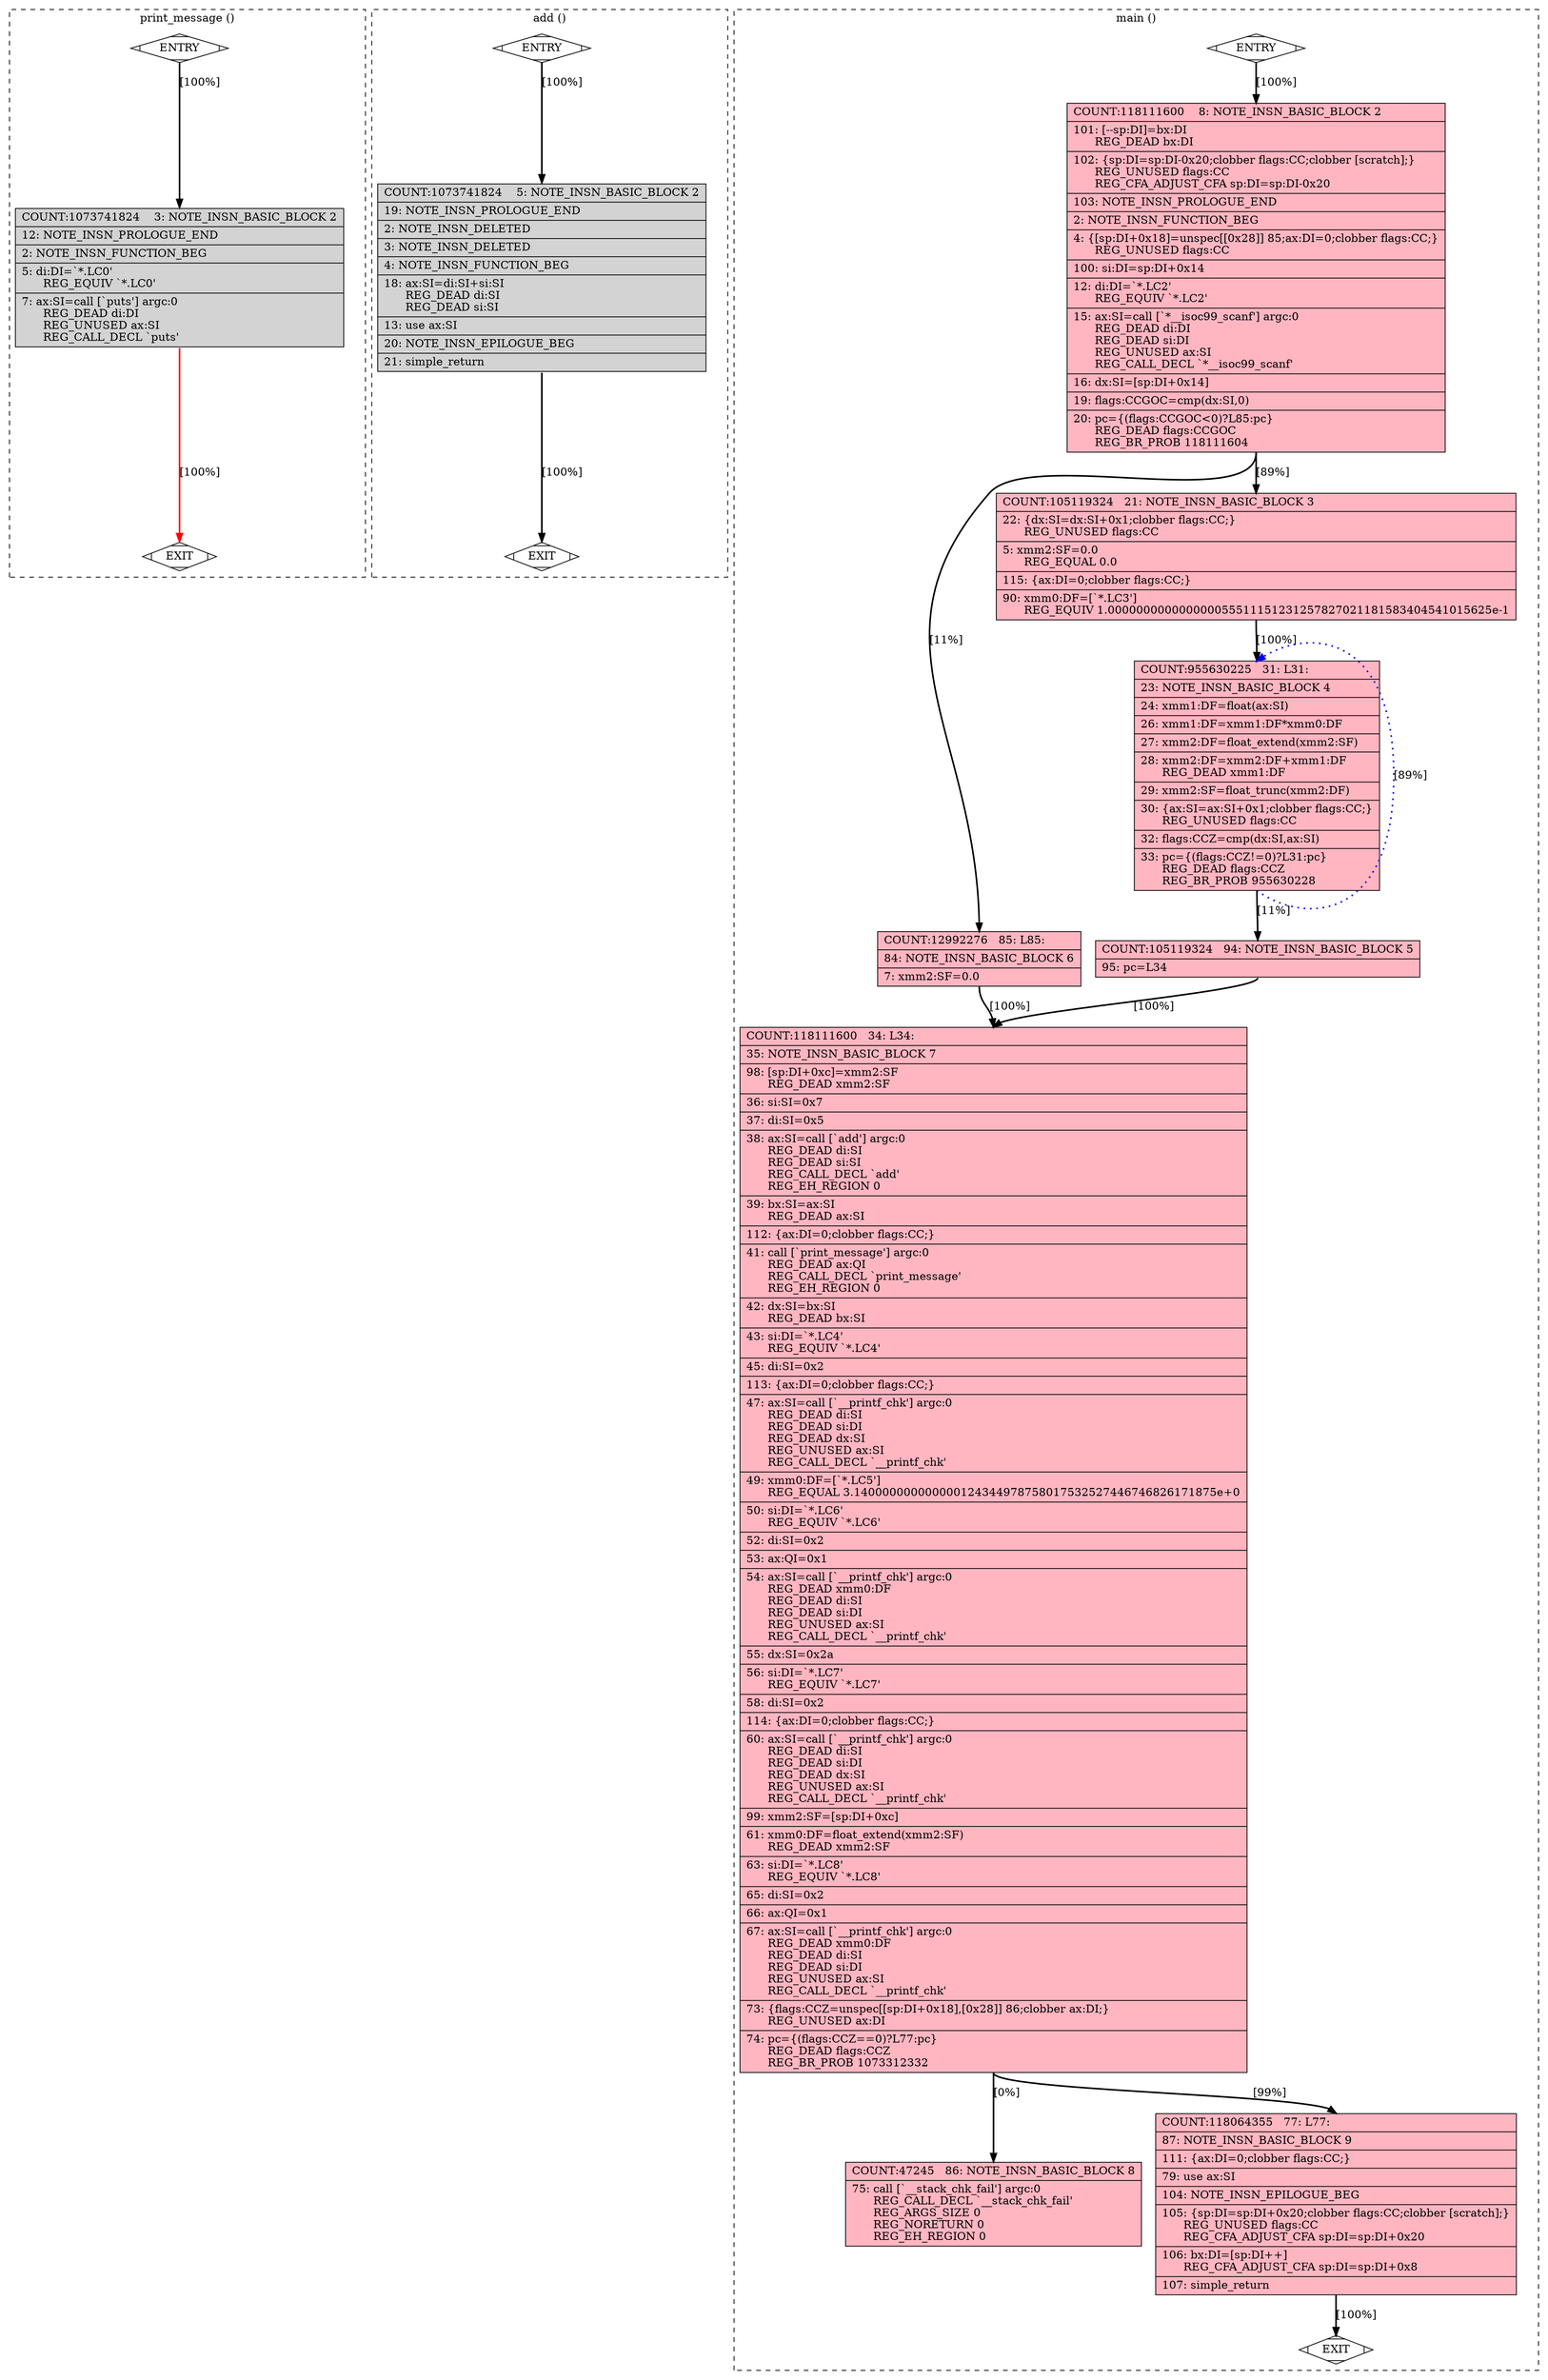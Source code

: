 digraph "test.c.318r.ce3" {
overlap=false;
subgraph "cluster_print_message" {
	style="dashed";
	color="black";
	label="print_message ()";
	fn_24_basic_block_0 [shape=Mdiamond,style=filled,fillcolor=white,label="ENTRY"];

	fn_24_basic_block_2 [shape=record,style=filled,fillcolor=lightgrey,label="{COUNT:1073741824\ \ \ \ 3:\ NOTE_INSN_BASIC_BLOCK\ 2\l\
|\ \ \ 12:\ NOTE_INSN_PROLOGUE_END\l\
|\ \ \ \ 2:\ NOTE_INSN_FUNCTION_BEG\l\
|\ \ \ \ 5:\ di:DI=`*.LC0'\l\
\ \ \ \ \ \ REG_EQUIV\ `*.LC0'\l\
|\ \ \ \ 7:\ ax:SI=call\ [`puts']\ argc:0\l\
\ \ \ \ \ \ REG_DEAD\ di:DI\l\
\ \ \ \ \ \ REG_UNUSED\ ax:SI\l\
\ \ \ \ \ \ REG_CALL_DECL\ `puts'\l\
}"];

	fn_24_basic_block_1 [shape=Mdiamond,style=filled,fillcolor=white,label="EXIT"];

	fn_24_basic_block_0:s -> fn_24_basic_block_2:n [style="solid,bold",color=black,weight=100,constraint=true,label="[100%]"];
	fn_24_basic_block_2:s -> fn_24_basic_block_1:n [style="solid,bold",color=red,weight=10,constraint=true,label="[100%]"];
	fn_24_basic_block_0:s -> fn_24_basic_block_1:n [style="invis",constraint=true];
}
subgraph "cluster_add" {
	style="dashed";
	color="black";
	label="add ()";
	fn_25_basic_block_0 [shape=Mdiamond,style=filled,fillcolor=white,label="ENTRY"];

	fn_25_basic_block_2 [shape=record,style=filled,fillcolor=lightgrey,label="{COUNT:1073741824\ \ \ \ 5:\ NOTE_INSN_BASIC_BLOCK\ 2\l\
|\ \ \ 19:\ NOTE_INSN_PROLOGUE_END\l\
|\ \ \ \ 2:\ NOTE_INSN_DELETED\l\
|\ \ \ \ 3:\ NOTE_INSN_DELETED\l\
|\ \ \ \ 4:\ NOTE_INSN_FUNCTION_BEG\l\
|\ \ \ 18:\ ax:SI=di:SI+si:SI\l\
\ \ \ \ \ \ REG_DEAD\ di:SI\l\
\ \ \ \ \ \ REG_DEAD\ si:SI\l\
|\ \ \ 13:\ use\ ax:SI\l\
|\ \ \ 20:\ NOTE_INSN_EPILOGUE_BEG\l\
|\ \ \ 21:\ simple_return\l\
}"];

	fn_25_basic_block_1 [shape=Mdiamond,style=filled,fillcolor=white,label="EXIT"];

	fn_25_basic_block_0:s -> fn_25_basic_block_2:n [style="solid,bold",color=black,weight=100,constraint=true,label="[100%]"];
	fn_25_basic_block_2:s -> fn_25_basic_block_1:n [style="solid,bold",color=black,weight=10,constraint=true,label="[100%]"];
	fn_25_basic_block_0:s -> fn_25_basic_block_1:n [style="invis",constraint=true];
}
subgraph "cluster_main" {
	style="dashed";
	color="black";
	label="main ()";
	fn_26_basic_block_0 [shape=Mdiamond,style=filled,fillcolor=white,label="ENTRY"];

	fn_26_basic_block_2 [shape=record,style=filled,fillcolor=lightpink,label="{COUNT:118111600\ \ \ \ 8:\ NOTE_INSN_BASIC_BLOCK\ 2\l\
|\ \ 101:\ [--sp:DI]=bx:DI\l\
\ \ \ \ \ \ REG_DEAD\ bx:DI\l\
|\ \ 102:\ \{sp:DI=sp:DI-0x20;clobber\ flags:CC;clobber\ [scratch];\}\l\
\ \ \ \ \ \ REG_UNUSED\ flags:CC\l\
\ \ \ \ \ \ REG_CFA_ADJUST_CFA\ sp:DI=sp:DI-0x20\l\
|\ \ 103:\ NOTE_INSN_PROLOGUE_END\l\
|\ \ \ \ 2:\ NOTE_INSN_FUNCTION_BEG\l\
|\ \ \ \ 4:\ \{[sp:DI+0x18]=unspec[[0x28]]\ 85;ax:DI=0;clobber\ flags:CC;\}\l\
\ \ \ \ \ \ REG_UNUSED\ flags:CC\l\
|\ \ 100:\ si:DI=sp:DI+0x14\l\
|\ \ \ 12:\ di:DI=`*.LC2'\l\
\ \ \ \ \ \ REG_EQUIV\ `*.LC2'\l\
|\ \ \ 15:\ ax:SI=call\ [`*__isoc99_scanf']\ argc:0\l\
\ \ \ \ \ \ REG_DEAD\ di:DI\l\
\ \ \ \ \ \ REG_DEAD\ si:DI\l\
\ \ \ \ \ \ REG_UNUSED\ ax:SI\l\
\ \ \ \ \ \ REG_CALL_DECL\ `*__isoc99_scanf'\l\
|\ \ \ 16:\ dx:SI=[sp:DI+0x14]\l\
|\ \ \ 19:\ flags:CCGOC=cmp(dx:SI,0)\l\
|\ \ \ 20:\ pc=\{(flags:CCGOC\<0)?L85:pc\}\l\
\ \ \ \ \ \ REG_DEAD\ flags:CCGOC\l\
\ \ \ \ \ \ REG_BR_PROB\ 118111604\l\
}"];

	fn_26_basic_block_6 [shape=record,style=filled,fillcolor=lightpink,label="{COUNT:12992276\ \ \ 85:\ L85:\l\
|\ \ \ 84:\ NOTE_INSN_BASIC_BLOCK\ 6\l\
|\ \ \ \ 7:\ xmm2:SF=0.0\l\
}"];

	fn_26_basic_block_3 [shape=record,style=filled,fillcolor=lightpink,label="{COUNT:105119324\ \ \ 21:\ NOTE_INSN_BASIC_BLOCK\ 3\l\
|\ \ \ 22:\ \{dx:SI=dx:SI+0x1;clobber\ flags:CC;\}\l\
\ \ \ \ \ \ REG_UNUSED\ flags:CC\l\
|\ \ \ \ 5:\ xmm2:SF=0.0\l\
\ \ \ \ \ \ REG_EQUAL\ 0.0\l\
|\ \ 115:\ \{ax:DI=0;clobber\ flags:CC;\}\l\
|\ \ \ 90:\ xmm0:DF=[`*.LC3']\l\
\ \ \ \ \ \ REG_EQUIV\ 1.000000000000000055511151231257827021181583404541015625e-1\l\
}"];

	fn_26_basic_block_4 [shape=record,style=filled,fillcolor=lightpink,label="{COUNT:955630225\ \ \ 31:\ L31:\l\
|\ \ \ 23:\ NOTE_INSN_BASIC_BLOCK\ 4\l\
|\ \ \ 24:\ xmm1:DF=float(ax:SI)\l\
|\ \ \ 26:\ xmm1:DF=xmm1:DF*xmm0:DF\l\
|\ \ \ 27:\ xmm2:DF=float_extend(xmm2:SF)\l\
|\ \ \ 28:\ xmm2:DF=xmm2:DF+xmm1:DF\l\
\ \ \ \ \ \ REG_DEAD\ xmm1:DF\l\
|\ \ \ 29:\ xmm2:SF=float_trunc(xmm2:DF)\l\
|\ \ \ 30:\ \{ax:SI=ax:SI+0x1;clobber\ flags:CC;\}\l\
\ \ \ \ \ \ REG_UNUSED\ flags:CC\l\
|\ \ \ 32:\ flags:CCZ=cmp(dx:SI,ax:SI)\l\
|\ \ \ 33:\ pc=\{(flags:CCZ!=0)?L31:pc\}\l\
\ \ \ \ \ \ REG_DEAD\ flags:CCZ\l\
\ \ \ \ \ \ REG_BR_PROB\ 955630228\l\
}"];

	fn_26_basic_block_5 [shape=record,style=filled,fillcolor=lightpink,label="{COUNT:105119324\ \ \ 94:\ NOTE_INSN_BASIC_BLOCK\ 5\l\
|\ \ \ 95:\ pc=L34\l\
}"];

	fn_26_basic_block_7 [shape=record,style=filled,fillcolor=lightpink,label="{COUNT:118111600\ \ \ 34:\ L34:\l\
|\ \ \ 35:\ NOTE_INSN_BASIC_BLOCK\ 7\l\
|\ \ \ 98:\ [sp:DI+0xc]=xmm2:SF\l\
\ \ \ \ \ \ REG_DEAD\ xmm2:SF\l\
|\ \ \ 36:\ si:SI=0x7\l\
|\ \ \ 37:\ di:SI=0x5\l\
|\ \ \ 38:\ ax:SI=call\ [`add']\ argc:0\l\
\ \ \ \ \ \ REG_DEAD\ di:SI\l\
\ \ \ \ \ \ REG_DEAD\ si:SI\l\
\ \ \ \ \ \ REG_CALL_DECL\ `add'\l\
\ \ \ \ \ \ REG_EH_REGION\ 0\l\
|\ \ \ 39:\ bx:SI=ax:SI\l\
\ \ \ \ \ \ REG_DEAD\ ax:SI\l\
|\ \ 112:\ \{ax:DI=0;clobber\ flags:CC;\}\l\
|\ \ \ 41:\ call\ [`print_message']\ argc:0\l\
\ \ \ \ \ \ REG_DEAD\ ax:QI\l\
\ \ \ \ \ \ REG_CALL_DECL\ `print_message'\l\
\ \ \ \ \ \ REG_EH_REGION\ 0\l\
|\ \ \ 42:\ dx:SI=bx:SI\l\
\ \ \ \ \ \ REG_DEAD\ bx:SI\l\
|\ \ \ 43:\ si:DI=`*.LC4'\l\
\ \ \ \ \ \ REG_EQUIV\ `*.LC4'\l\
|\ \ \ 45:\ di:SI=0x2\l\
|\ \ 113:\ \{ax:DI=0;clobber\ flags:CC;\}\l\
|\ \ \ 47:\ ax:SI=call\ [`__printf_chk']\ argc:0\l\
\ \ \ \ \ \ REG_DEAD\ di:SI\l\
\ \ \ \ \ \ REG_DEAD\ si:DI\l\
\ \ \ \ \ \ REG_DEAD\ dx:SI\l\
\ \ \ \ \ \ REG_UNUSED\ ax:SI\l\
\ \ \ \ \ \ REG_CALL_DECL\ `__printf_chk'\l\
|\ \ \ 49:\ xmm0:DF=[`*.LC5']\l\
\ \ \ \ \ \ REG_EQUAL\ 3.140000000000000124344978758017532527446746826171875e+0\l\
|\ \ \ 50:\ si:DI=`*.LC6'\l\
\ \ \ \ \ \ REG_EQUIV\ `*.LC6'\l\
|\ \ \ 52:\ di:SI=0x2\l\
|\ \ \ 53:\ ax:QI=0x1\l\
|\ \ \ 54:\ ax:SI=call\ [`__printf_chk']\ argc:0\l\
\ \ \ \ \ \ REG_DEAD\ xmm0:DF\l\
\ \ \ \ \ \ REG_DEAD\ di:SI\l\
\ \ \ \ \ \ REG_DEAD\ si:DI\l\
\ \ \ \ \ \ REG_UNUSED\ ax:SI\l\
\ \ \ \ \ \ REG_CALL_DECL\ `__printf_chk'\l\
|\ \ \ 55:\ dx:SI=0x2a\l\
|\ \ \ 56:\ si:DI=`*.LC7'\l\
\ \ \ \ \ \ REG_EQUIV\ `*.LC7'\l\
|\ \ \ 58:\ di:SI=0x2\l\
|\ \ 114:\ \{ax:DI=0;clobber\ flags:CC;\}\l\
|\ \ \ 60:\ ax:SI=call\ [`__printf_chk']\ argc:0\l\
\ \ \ \ \ \ REG_DEAD\ di:SI\l\
\ \ \ \ \ \ REG_DEAD\ si:DI\l\
\ \ \ \ \ \ REG_DEAD\ dx:SI\l\
\ \ \ \ \ \ REG_UNUSED\ ax:SI\l\
\ \ \ \ \ \ REG_CALL_DECL\ `__printf_chk'\l\
|\ \ \ 99:\ xmm2:SF=[sp:DI+0xc]\l\
|\ \ \ 61:\ xmm0:DF=float_extend(xmm2:SF)\l\
\ \ \ \ \ \ REG_DEAD\ xmm2:SF\l\
|\ \ \ 63:\ si:DI=`*.LC8'\l\
\ \ \ \ \ \ REG_EQUIV\ `*.LC8'\l\
|\ \ \ 65:\ di:SI=0x2\l\
|\ \ \ 66:\ ax:QI=0x1\l\
|\ \ \ 67:\ ax:SI=call\ [`__printf_chk']\ argc:0\l\
\ \ \ \ \ \ REG_DEAD\ xmm0:DF\l\
\ \ \ \ \ \ REG_DEAD\ di:SI\l\
\ \ \ \ \ \ REG_DEAD\ si:DI\l\
\ \ \ \ \ \ REG_UNUSED\ ax:SI\l\
\ \ \ \ \ \ REG_CALL_DECL\ `__printf_chk'\l\
|\ \ \ 73:\ \{flags:CCZ=unspec[[sp:DI+0x18],[0x28]]\ 86;clobber\ ax:DI;\}\l\
\ \ \ \ \ \ REG_UNUSED\ ax:DI\l\
|\ \ \ 74:\ pc=\{(flags:CCZ==0)?L77:pc\}\l\
\ \ \ \ \ \ REG_DEAD\ flags:CCZ\l\
\ \ \ \ \ \ REG_BR_PROB\ 1073312332\l\
}"];

	fn_26_basic_block_8 [shape=record,style=filled,fillcolor=lightpink,label="{COUNT:47245\ \ \ 86:\ NOTE_INSN_BASIC_BLOCK\ 8\l\
|\ \ \ 75:\ call\ [`__stack_chk_fail']\ argc:0\l\
\ \ \ \ \ \ REG_CALL_DECL\ `__stack_chk_fail'\l\
\ \ \ \ \ \ REG_ARGS_SIZE\ 0\l\
\ \ \ \ \ \ REG_NORETURN\ 0\l\
\ \ \ \ \ \ REG_EH_REGION\ 0\l\
}"];

	fn_26_basic_block_9 [shape=record,style=filled,fillcolor=lightpink,label="{COUNT:118064355\ \ \ 77:\ L77:\l\
|\ \ \ 87:\ NOTE_INSN_BASIC_BLOCK\ 9\l\
|\ \ 111:\ \{ax:DI=0;clobber\ flags:CC;\}\l\
|\ \ \ 79:\ use\ ax:SI\l\
|\ \ 104:\ NOTE_INSN_EPILOGUE_BEG\l\
|\ \ 105:\ \{sp:DI=sp:DI+0x20;clobber\ flags:CC;clobber\ [scratch];\}\l\
\ \ \ \ \ \ REG_UNUSED\ flags:CC\l\
\ \ \ \ \ \ REG_CFA_ADJUST_CFA\ sp:DI=sp:DI+0x20\l\
|\ \ 106:\ bx:DI=[sp:DI++]\l\
\ \ \ \ \ \ REG_CFA_ADJUST_CFA\ sp:DI=sp:DI+0x8\l\
|\ \ 107:\ simple_return\l\
}"];

	fn_26_basic_block_1 [shape=Mdiamond,style=filled,fillcolor=white,label="EXIT"];

	fn_26_basic_block_0:s -> fn_26_basic_block_2:n [style="solid,bold",color=black,weight=100,constraint=true,label="[100%]"];
	fn_26_basic_block_2:s -> fn_26_basic_block_3:n [style="solid,bold",color=black,weight=100,constraint=true,label="[89%]"];
	fn_26_basic_block_2:s -> fn_26_basic_block_6:n [style="solid,bold",color=black,weight=10,constraint=true,label="[11%]"];
	fn_26_basic_block_3:s -> fn_26_basic_block_4:n [style="solid,bold",color=black,weight=100,constraint=true,label="[100%]"];
	fn_26_basic_block_4:s -> fn_26_basic_block_4:n [style="dotted,bold",color=blue,weight=10,constraint=false,label="[89%]"];
	fn_26_basic_block_4:s -> fn_26_basic_block_5:n [style="solid,bold",color=black,weight=100,constraint=true,label="[11%]"];
	fn_26_basic_block_5:s -> fn_26_basic_block_7:n [style="solid,bold",color=black,weight=10,constraint=true,label="[100%]"];
	fn_26_basic_block_6:s -> fn_26_basic_block_7:n [style="solid,bold",color=black,weight=100,constraint=true,label="[100%]"];
	fn_26_basic_block_7:s -> fn_26_basic_block_9:n [style="solid,bold",color=black,weight=10,constraint=true,label="[99%]"];
	fn_26_basic_block_7:s -> fn_26_basic_block_8:n [style="solid,bold",color=black,weight=100,constraint=true,label="[0%]"];
	fn_26_basic_block_9:s -> fn_26_basic_block_1:n [style="solid,bold",color=black,weight=10,constraint=true,label="[100%]"];
	fn_26_basic_block_0:s -> fn_26_basic_block_1:n [style="invis",constraint=true];
}
}
